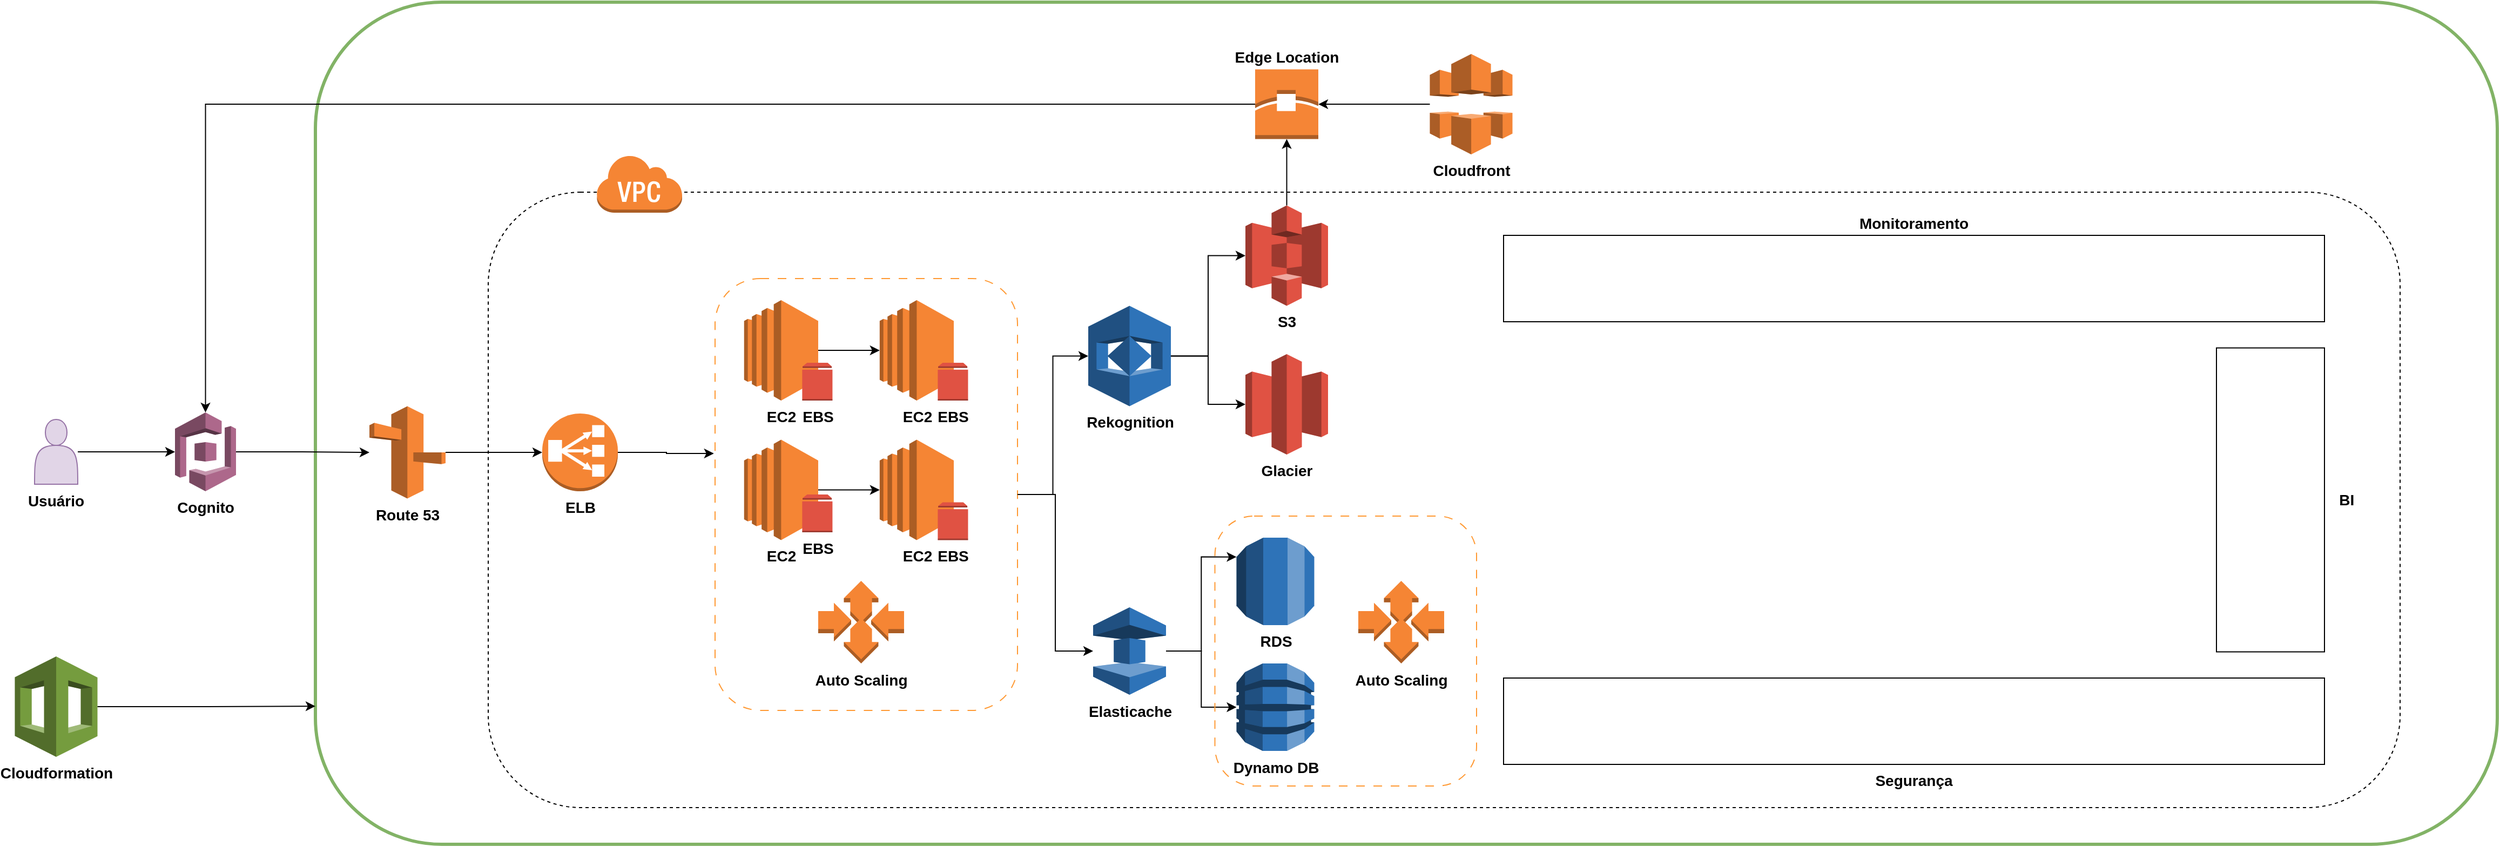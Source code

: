 <mxfile version="24.7.17">
  <diagram name="Página-1" id="RxiMuzo80x31uVPLmHSr">
    <mxGraphModel dx="2913" dy="954" grid="1" gridSize="10" guides="1" tooltips="1" connect="1" arrows="1" fold="1" page="1" pageScale="1" pageWidth="1169" pageHeight="827" math="0" shadow="0">
      <root>
        <mxCell id="0" />
        <mxCell id="1" parent="0" />
        <mxCell id="0l3fb_4aUZCiNyScdJ1j-4" value="" style="rounded=1;whiteSpace=wrap;html=1;fillColor=none;strokeColor=#82b366;strokeWidth=3;" vertex="1" parent="1">
          <mxGeometry x="-870" y="24" width="2020" height="780" as="geometry" />
        </mxCell>
        <mxCell id="0l3fb_4aUZCiNyScdJ1j-86" value="" style="edgeStyle=orthogonalEdgeStyle;rounded=0;orthogonalLoop=1;jettySize=auto;html=1;" edge="1" parent="1" source="0l3fb_4aUZCiNyScdJ1j-1" target="0l3fb_4aUZCiNyScdJ1j-2">
          <mxGeometry relative="1" as="geometry" />
        </mxCell>
        <mxCell id="0l3fb_4aUZCiNyScdJ1j-1" value="&lt;b&gt;&lt;font style=&quot;font-size: 14px;&quot;&gt;Usuário&lt;/font&gt;&lt;/b&gt;" style="shape=actor;whiteSpace=wrap;html=1;fillColor=#e1d5e7;strokeColor=#9673a6;labelPosition=center;verticalLabelPosition=bottom;align=center;verticalAlign=top;" vertex="1" parent="1">
          <mxGeometry x="-1130" y="410.5" width="40" height="60" as="geometry" />
        </mxCell>
        <mxCell id="0l3fb_4aUZCiNyScdJ1j-11" value="" style="edgeStyle=orthogonalEdgeStyle;rounded=0;orthogonalLoop=1;jettySize=auto;html=1;" edge="1" parent="1" source="0l3fb_4aUZCiNyScdJ1j-2" target="0l3fb_4aUZCiNyScdJ1j-10">
          <mxGeometry relative="1" as="geometry" />
        </mxCell>
        <mxCell id="0l3fb_4aUZCiNyScdJ1j-2" value="&lt;b&gt;&lt;font style=&quot;font-size: 14px;&quot;&gt;Cognito&lt;/font&gt;&lt;/b&gt;" style="outlineConnect=0;dashed=0;verticalLabelPosition=bottom;verticalAlign=top;align=center;html=1;shape=mxgraph.aws3.cognito;fillColor=#AD688B;gradientColor=none;labelPosition=center;" vertex="1" parent="1">
          <mxGeometry x="-1000" y="404" width="56.5" height="73" as="geometry" />
        </mxCell>
        <mxCell id="0l3fb_4aUZCiNyScdJ1j-8" value="" style="rounded=1;whiteSpace=wrap;html=1;strokeColor=default;dashed=1;" vertex="1" parent="1">
          <mxGeometry x="-710" y="200" width="1770" height="570" as="geometry" />
        </mxCell>
        <mxCell id="0l3fb_4aUZCiNyScdJ1j-9" value="" style="outlineConnect=0;dashed=0;verticalLabelPosition=bottom;verticalAlign=top;align=center;html=1;shape=mxgraph.aws3.virtual_private_cloud;fillColor=#F58534;gradientColor=none;" vertex="1" parent="1">
          <mxGeometry x="-610" y="165" width="79.5" height="54" as="geometry" />
        </mxCell>
        <mxCell id="0l3fb_4aUZCiNyScdJ1j-13" value="" style="edgeStyle=orthogonalEdgeStyle;rounded=0;orthogonalLoop=1;jettySize=auto;html=1;" edge="1" parent="1" source="0l3fb_4aUZCiNyScdJ1j-10" target="0l3fb_4aUZCiNyScdJ1j-12">
          <mxGeometry relative="1" as="geometry" />
        </mxCell>
        <mxCell id="0l3fb_4aUZCiNyScdJ1j-10" value="&lt;b&gt;&lt;font style=&quot;font-size: 14px;&quot;&gt;Route 53&lt;/font&gt;&lt;/b&gt;" style="outlineConnect=0;dashed=0;verticalLabelPosition=bottom;verticalAlign=top;align=center;html=1;shape=mxgraph.aws3.route_53;fillColor=#F58536;gradientColor=none;" vertex="1" parent="1">
          <mxGeometry x="-820" y="398.25" width="70.5" height="85.5" as="geometry" />
        </mxCell>
        <mxCell id="0l3fb_4aUZCiNyScdJ1j-12" value="&lt;b&gt;&lt;font style=&quot;font-size: 14px;&quot;&gt;ELB&lt;/font&gt;&lt;/b&gt;" style="outlineConnect=0;dashed=0;verticalLabelPosition=bottom;verticalAlign=top;align=center;html=1;shape=mxgraph.aws3.classic_load_balancer;fillColor=#F58534;gradientColor=none;" vertex="1" parent="1">
          <mxGeometry x="-660" y="405" width="70" height="72" as="geometry" />
        </mxCell>
        <mxCell id="0l3fb_4aUZCiNyScdJ1j-28" value="&lt;font style=&quot;font-size: 14px;&quot;&gt;&lt;b&gt;Cloudformation&lt;/b&gt;&lt;/font&gt;" style="outlineConnect=0;dashed=0;verticalLabelPosition=bottom;verticalAlign=top;align=center;html=1;shape=mxgraph.aws3.cloudformation;fillColor=#759C3E;gradientColor=none;" vertex="1" parent="1">
          <mxGeometry x="-1148.25" y="630" width="76.5" height="93" as="geometry" />
        </mxCell>
        <mxCell id="0l3fb_4aUZCiNyScdJ1j-31" value="&lt;font style=&quot;font-size: 14px;&quot;&gt;&lt;b&gt;S3&lt;/b&gt;&lt;/font&gt;" style="outlineConnect=0;dashed=0;verticalLabelPosition=bottom;verticalAlign=top;align=center;html=1;shape=mxgraph.aws3.s3;fillColor=#E05243;gradientColor=none;" vertex="1" parent="1">
          <mxGeometry x="-9" y="212.25" width="76.5" height="93" as="geometry" />
        </mxCell>
        <mxCell id="0l3fb_4aUZCiNyScdJ1j-32" value="&lt;b&gt;&lt;font style=&quot;font-size: 14px;&quot;&gt;Glacier&lt;/font&gt;&lt;/b&gt;" style="outlineConnect=0;dashed=0;verticalLabelPosition=bottom;verticalAlign=top;align=center;html=1;shape=mxgraph.aws3.glacier;fillColor=#E05243;gradientColor=none;" vertex="1" parent="1">
          <mxGeometry x="-9" y="350" width="76.5" height="93" as="geometry" />
        </mxCell>
        <mxCell id="0l3fb_4aUZCiNyScdJ1j-73" style="edgeStyle=orthogonalEdgeStyle;rounded=0;orthogonalLoop=1;jettySize=auto;html=1;" edge="1" parent="1" source="0l3fb_4aUZCiNyScdJ1j-34" target="0l3fb_4aUZCiNyScdJ1j-31">
          <mxGeometry relative="1" as="geometry" />
        </mxCell>
        <mxCell id="0l3fb_4aUZCiNyScdJ1j-74" style="edgeStyle=orthogonalEdgeStyle;rounded=0;orthogonalLoop=1;jettySize=auto;html=1;" edge="1" parent="1" source="0l3fb_4aUZCiNyScdJ1j-34" target="0l3fb_4aUZCiNyScdJ1j-32">
          <mxGeometry relative="1" as="geometry" />
        </mxCell>
        <mxCell id="0l3fb_4aUZCiNyScdJ1j-34" value="&lt;b&gt;&lt;font style=&quot;font-size: 14px;&quot;&gt;Rekognition&lt;/font&gt;&lt;/b&gt;" style="outlineConnect=0;dashed=0;verticalLabelPosition=bottom;verticalAlign=top;align=center;html=1;shape=mxgraph.aws3.rekognition;fillColor=#2E73B8;gradientColor=none;" vertex="1" parent="1">
          <mxGeometry x="-154.5" y="305.25" width="76.5" height="93" as="geometry" />
        </mxCell>
        <mxCell id="0l3fb_4aUZCiNyScdJ1j-41" style="edgeStyle=orthogonalEdgeStyle;rounded=0;orthogonalLoop=1;jettySize=auto;html=1;" edge="1" parent="1" source="0l3fb_4aUZCiNyScdJ1j-38" target="0l3fb_4aUZCiNyScdJ1j-2">
          <mxGeometry relative="1" as="geometry" />
        </mxCell>
        <mxCell id="0l3fb_4aUZCiNyScdJ1j-38" value="&lt;font style=&quot;font-size: 14px;&quot;&gt;&lt;b&gt;Edge Location&lt;/b&gt;&lt;/font&gt;" style="outlineConnect=0;dashed=0;verticalLabelPosition=top;verticalAlign=bottom;align=center;html=1;shape=mxgraph.aws3.edge_location;fillColor=#F58536;gradientColor=none;labelPosition=center;" vertex="1" parent="1">
          <mxGeometry y="86.25" width="58.5" height="64.5" as="geometry" />
        </mxCell>
        <mxCell id="0l3fb_4aUZCiNyScdJ1j-45" style="edgeStyle=orthogonalEdgeStyle;rounded=0;orthogonalLoop=1;jettySize=auto;html=1;entryX=0;entryY=0.836;entryDx=0;entryDy=0;entryPerimeter=0;" edge="1" parent="1" source="0l3fb_4aUZCiNyScdJ1j-28" target="0l3fb_4aUZCiNyScdJ1j-4">
          <mxGeometry relative="1" as="geometry" />
        </mxCell>
        <mxCell id="0l3fb_4aUZCiNyScdJ1j-47" style="edgeStyle=orthogonalEdgeStyle;rounded=0;orthogonalLoop=1;jettySize=auto;html=1;" edge="1" parent="1" source="0l3fb_4aUZCiNyScdJ1j-46" target="0l3fb_4aUZCiNyScdJ1j-38">
          <mxGeometry relative="1" as="geometry" />
        </mxCell>
        <mxCell id="0l3fb_4aUZCiNyScdJ1j-46" value="&lt;b&gt;&lt;font style=&quot;font-size: 14px;&quot;&gt;Cloudfront&lt;/font&gt;&lt;/b&gt;" style="outlineConnect=0;dashed=0;verticalLabelPosition=bottom;verticalAlign=top;align=center;html=1;shape=mxgraph.aws3.cloudfront;fillColor=#F58536;gradientColor=none;" vertex="1" parent="1">
          <mxGeometry x="161.75" y="72" width="76.5" height="93" as="geometry" />
        </mxCell>
        <mxCell id="0l3fb_4aUZCiNyScdJ1j-77" style="edgeStyle=orthogonalEdgeStyle;rounded=0;orthogonalLoop=1;jettySize=auto;html=1;" edge="1" parent="1" source="0l3fb_4aUZCiNyScdJ1j-53" target="0l3fb_4aUZCiNyScdJ1j-57">
          <mxGeometry relative="1" as="geometry" />
        </mxCell>
        <mxCell id="0l3fb_4aUZCiNyScdJ1j-53" value="&lt;b&gt;&lt;font style=&quot;font-size: 14px;&quot;&gt;Elasticache&lt;/font&gt;&lt;/b&gt;" style="outlineConnect=0;dashed=0;verticalLabelPosition=bottom;verticalAlign=top;align=center;html=1;shape=mxgraph.aws3.elasticache;fillColor=#2E73B8;gradientColor=none;" vertex="1" parent="1">
          <mxGeometry x="-150" y="584.5" width="67.5" height="81" as="geometry" />
        </mxCell>
        <mxCell id="0l3fb_4aUZCiNyScdJ1j-63" value="" style="group" vertex="1" connectable="0" parent="1">
          <mxGeometry x="-500" y="280" width="280" height="400" as="geometry" />
        </mxCell>
        <mxCell id="0l3fb_4aUZCiNyScdJ1j-14" value="" style="rounded=1;whiteSpace=wrap;html=1;dashed=1;dashPattern=8 8;strokeColor=#FF9933;" vertex="1" parent="0l3fb_4aUZCiNyScdJ1j-63">
          <mxGeometry width="280" height="400" as="geometry" />
        </mxCell>
        <mxCell id="0l3fb_4aUZCiNyScdJ1j-16" value="&lt;b&gt;&lt;font style=&quot;font-size: 14px;&quot;&gt;EC2&lt;/font&gt;&lt;/b&gt;" style="outlineConnect=0;dashed=0;verticalLabelPosition=bottom;verticalAlign=top;align=center;html=1;shape=mxgraph.aws3.ec2;fillColor=#F58534;gradientColor=none;" vertex="1" parent="0l3fb_4aUZCiNyScdJ1j-63">
          <mxGeometry x="26.897" y="20" width="68.586" height="93" as="geometry" />
        </mxCell>
        <mxCell id="0l3fb_4aUZCiNyScdJ1j-17" value="&lt;b&gt;&lt;font style=&quot;font-size: 14px;&quot;&gt;EC2&lt;/font&gt;&lt;/b&gt;" style="outlineConnect=0;dashed=0;verticalLabelPosition=bottom;verticalAlign=top;align=center;html=1;shape=mxgraph.aws3.ec2;fillColor=#F58534;gradientColor=none;" vertex="1" parent="0l3fb_4aUZCiNyScdJ1j-63">
          <mxGeometry x="26.897" y="149.25" width="68.586" height="93" as="geometry" />
        </mxCell>
        <mxCell id="0l3fb_4aUZCiNyScdJ1j-18" value="&lt;b&gt;&lt;font style=&quot;font-size: 14px;&quot;&gt;EC2&lt;/font&gt;&lt;/b&gt;" style="outlineConnect=0;dashed=0;verticalLabelPosition=bottom;verticalAlign=top;align=center;html=1;shape=mxgraph.aws3.ec2;fillColor=#F58534;gradientColor=none;" vertex="1" parent="0l3fb_4aUZCiNyScdJ1j-63">
          <mxGeometry x="152.414" y="20" width="68.586" height="93" as="geometry" />
        </mxCell>
        <mxCell id="0l3fb_4aUZCiNyScdJ1j-19" value="&lt;b&gt;&lt;font style=&quot;font-size: 14px;&quot;&gt;EC2&lt;/font&gt;&lt;/b&gt;" style="outlineConnect=0;dashed=0;verticalLabelPosition=bottom;verticalAlign=top;align=center;html=1;shape=mxgraph.aws3.ec2;fillColor=#F58534;gradientColor=none;" vertex="1" parent="0l3fb_4aUZCiNyScdJ1j-63">
          <mxGeometry x="152.414" y="149.25" width="68.586" height="93" as="geometry" />
        </mxCell>
        <mxCell id="0l3fb_4aUZCiNyScdJ1j-21" value="&lt;b&gt;&lt;font style=&quot;font-size: 14px;&quot;&gt;EBS&lt;/font&gt;&lt;/b&gt;" style="outlineConnect=0;dashed=0;verticalLabelPosition=bottom;verticalAlign=top;align=center;html=1;shape=mxgraph.aws3.volume;fillColor=#E05243;gradientColor=none;" vertex="1" parent="0l3fb_4aUZCiNyScdJ1j-63">
          <mxGeometry x="80.69" y="200" width="28.017" height="35" as="geometry" />
        </mxCell>
        <mxCell id="0l3fb_4aUZCiNyScdJ1j-22" value="&lt;b&gt;&lt;font style=&quot;font-size: 14px;&quot;&gt;EBS&lt;/font&gt;&lt;/b&gt;" style="outlineConnect=0;dashed=0;verticalLabelPosition=bottom;verticalAlign=top;align=center;html=1;shape=mxgraph.aws3.volume;fillColor=#E05243;gradientColor=none;" vertex="1" parent="0l3fb_4aUZCiNyScdJ1j-63">
          <mxGeometry x="80.69" y="78" width="28.017" height="35" as="geometry" />
        </mxCell>
        <mxCell id="0l3fb_4aUZCiNyScdJ1j-23" value="&lt;b&gt;&lt;font style=&quot;font-size: 14px;&quot;&gt;EBS&lt;/font&gt;&lt;/b&gt;" style="outlineConnect=0;dashed=0;verticalLabelPosition=bottom;verticalAlign=top;align=center;html=1;shape=mxgraph.aws3.volume;fillColor=#E05243;gradientColor=none;" vertex="1" parent="0l3fb_4aUZCiNyScdJ1j-63">
          <mxGeometry x="206.207" y="207.25" width="28.017" height="35" as="geometry" />
        </mxCell>
        <mxCell id="0l3fb_4aUZCiNyScdJ1j-24" value="&lt;b&gt;&lt;font style=&quot;font-size: 14px;&quot;&gt;EBS&lt;/font&gt;&lt;/b&gt;" style="outlineConnect=0;dashed=0;verticalLabelPosition=bottom;verticalAlign=top;align=center;html=1;shape=mxgraph.aws3.volume;fillColor=#E05243;gradientColor=none;" vertex="1" parent="0l3fb_4aUZCiNyScdJ1j-63">
          <mxGeometry x="206.207" y="78" width="28.017" height="35" as="geometry" />
        </mxCell>
        <mxCell id="0l3fb_4aUZCiNyScdJ1j-33" value="&lt;b&gt;&lt;font style=&quot;font-size: 14px;&quot;&gt;Auto Scaling&lt;/font&gt;&lt;/b&gt;" style="outlineConnect=0;dashed=0;verticalLabelPosition=bottom;verticalAlign=top;align=center;html=1;shape=mxgraph.aws3.auto_scaling;fillColor=#F58534;gradientColor=none;" vertex="1" parent="0l3fb_4aUZCiNyScdJ1j-63">
          <mxGeometry x="95.48" y="280" width="79.5" height="76.5" as="geometry" />
        </mxCell>
        <mxCell id="0l3fb_4aUZCiNyScdJ1j-50" style="edgeStyle=orthogonalEdgeStyle;rounded=0;orthogonalLoop=1;jettySize=auto;html=1;" edge="1" parent="0l3fb_4aUZCiNyScdJ1j-63" source="0l3fb_4aUZCiNyScdJ1j-16" target="0l3fb_4aUZCiNyScdJ1j-18">
          <mxGeometry relative="1" as="geometry" />
        </mxCell>
        <mxCell id="0l3fb_4aUZCiNyScdJ1j-51" style="edgeStyle=orthogonalEdgeStyle;rounded=0;orthogonalLoop=1;jettySize=auto;html=1;entryX=0;entryY=0.5;entryDx=0;entryDy=0;entryPerimeter=0;" edge="1" parent="0l3fb_4aUZCiNyScdJ1j-63" source="0l3fb_4aUZCiNyScdJ1j-17" target="0l3fb_4aUZCiNyScdJ1j-19">
          <mxGeometry relative="1" as="geometry" />
        </mxCell>
        <mxCell id="0l3fb_4aUZCiNyScdJ1j-66" style="edgeStyle=orthogonalEdgeStyle;rounded=0;orthogonalLoop=1;jettySize=auto;html=1;entryX=-0.004;entryY=0.405;entryDx=0;entryDy=0;entryPerimeter=0;" edge="1" parent="1" source="0l3fb_4aUZCiNyScdJ1j-12" target="0l3fb_4aUZCiNyScdJ1j-14">
          <mxGeometry relative="1" as="geometry" />
        </mxCell>
        <mxCell id="0l3fb_4aUZCiNyScdJ1j-67" value="&lt;b&gt;&lt;font style=&quot;font-size: 14px;&quot;&gt;Segurança&lt;/font&gt;&lt;/b&gt;" style="rounded=0;whiteSpace=wrap;html=1;labelPosition=center;verticalLabelPosition=bottom;align=center;verticalAlign=top;" vertex="1" parent="1">
          <mxGeometry x="230" y="650" width="760" height="80" as="geometry" />
        </mxCell>
        <mxCell id="0l3fb_4aUZCiNyScdJ1j-68" value="&lt;b&gt;&lt;font style=&quot;font-size: 14px;&quot;&gt;Monitoramento&lt;/font&gt;&lt;/b&gt;" style="rounded=0;whiteSpace=wrap;html=1;labelPosition=center;verticalLabelPosition=top;align=center;verticalAlign=bottom;" vertex="1" parent="1">
          <mxGeometry x="230" y="240" width="760" height="80" as="geometry" />
        </mxCell>
        <mxCell id="0l3fb_4aUZCiNyScdJ1j-69" value="" style="group" vertex="1" connectable="0" parent="1">
          <mxGeometry x="-37.25" y="500" width="242.25" height="250" as="geometry" />
        </mxCell>
        <mxCell id="0l3fb_4aUZCiNyScdJ1j-60" value="" style="rounded=1;whiteSpace=wrap;html=1;dashed=1;dashPattern=8 8;strokeColor=#FF9933;fillColor=none;" vertex="1" parent="0l3fb_4aUZCiNyScdJ1j-69">
          <mxGeometry width="242.25" height="250" as="geometry" />
        </mxCell>
        <mxCell id="0l3fb_4aUZCiNyScdJ1j-61" value="&lt;b&gt;&lt;font style=&quot;font-size: 14px;&quot;&gt;Auto Scaling&lt;/font&gt;&lt;/b&gt;" style="outlineConnect=0;dashed=0;verticalLabelPosition=bottom;verticalAlign=top;align=center;html=1;shape=mxgraph.aws3.auto_scaling;fillColor=#F58534;gradientColor=none;" vertex="1" parent="0l3fb_4aUZCiNyScdJ1j-69">
          <mxGeometry x="132.75" y="60" width="79.5" height="76.5" as="geometry" />
        </mxCell>
        <mxCell id="0l3fb_4aUZCiNyScdJ1j-56" value="&lt;b&gt;&lt;font style=&quot;font-size: 14px;&quot;&gt;RDS&lt;/font&gt;&lt;/b&gt;" style="outlineConnect=0;dashed=0;verticalLabelPosition=bottom;verticalAlign=top;align=center;html=1;shape=mxgraph.aws3.rds;fillColor=#2E73B8;gradientColor=none;" vertex="1" parent="0l3fb_4aUZCiNyScdJ1j-69">
          <mxGeometry x="20" y="20" width="72" height="81" as="geometry" />
        </mxCell>
        <mxCell id="0l3fb_4aUZCiNyScdJ1j-57" value="&lt;b&gt;&lt;font style=&quot;font-size: 14px;&quot;&gt;Dynamo DB&lt;/font&gt;&lt;/b&gt;" style="outlineConnect=0;dashed=0;verticalLabelPosition=bottom;verticalAlign=top;align=center;html=1;shape=mxgraph.aws3.dynamo_db;fillColor=#2E73B8;gradientColor=none;" vertex="1" parent="0l3fb_4aUZCiNyScdJ1j-69">
          <mxGeometry x="20" y="136.5" width="72" height="81" as="geometry" />
        </mxCell>
        <mxCell id="0l3fb_4aUZCiNyScdJ1j-70" style="edgeStyle=orthogonalEdgeStyle;rounded=0;orthogonalLoop=1;jettySize=auto;html=1;" edge="1" parent="1" source="0l3fb_4aUZCiNyScdJ1j-14" target="0l3fb_4aUZCiNyScdJ1j-34">
          <mxGeometry relative="1" as="geometry" />
        </mxCell>
        <mxCell id="0l3fb_4aUZCiNyScdJ1j-75" style="edgeStyle=orthogonalEdgeStyle;rounded=0;orthogonalLoop=1;jettySize=auto;html=1;" edge="1" parent="1" source="0l3fb_4aUZCiNyScdJ1j-14" target="0l3fb_4aUZCiNyScdJ1j-53">
          <mxGeometry relative="1" as="geometry" />
        </mxCell>
        <mxCell id="0l3fb_4aUZCiNyScdJ1j-76" style="edgeStyle=orthogonalEdgeStyle;rounded=0;orthogonalLoop=1;jettySize=auto;html=1;entryX=0;entryY=0.22;entryDx=0;entryDy=0;entryPerimeter=0;" edge="1" parent="1" source="0l3fb_4aUZCiNyScdJ1j-53" target="0l3fb_4aUZCiNyScdJ1j-56">
          <mxGeometry relative="1" as="geometry" />
        </mxCell>
        <mxCell id="0l3fb_4aUZCiNyScdJ1j-78" style="edgeStyle=orthogonalEdgeStyle;rounded=0;orthogonalLoop=1;jettySize=auto;html=1;entryX=0.5;entryY=1;entryDx=0;entryDy=0;entryPerimeter=0;" edge="1" parent="1" source="0l3fb_4aUZCiNyScdJ1j-31" target="0l3fb_4aUZCiNyScdJ1j-38">
          <mxGeometry relative="1" as="geometry" />
        </mxCell>
        <mxCell id="0l3fb_4aUZCiNyScdJ1j-79" value="&lt;b&gt;&lt;font style=&quot;font-size: 14px;&quot;&gt;&amp;nbsp; &amp;nbsp;BI&lt;/font&gt;&lt;/b&gt;" style="rounded=0;whiteSpace=wrap;html=1;labelPosition=right;verticalLabelPosition=middle;align=left;verticalAlign=middle;" vertex="1" parent="1">
          <mxGeometry x="890" y="344.25" width="100" height="281.5" as="geometry" />
        </mxCell>
      </root>
    </mxGraphModel>
  </diagram>
</mxfile>
